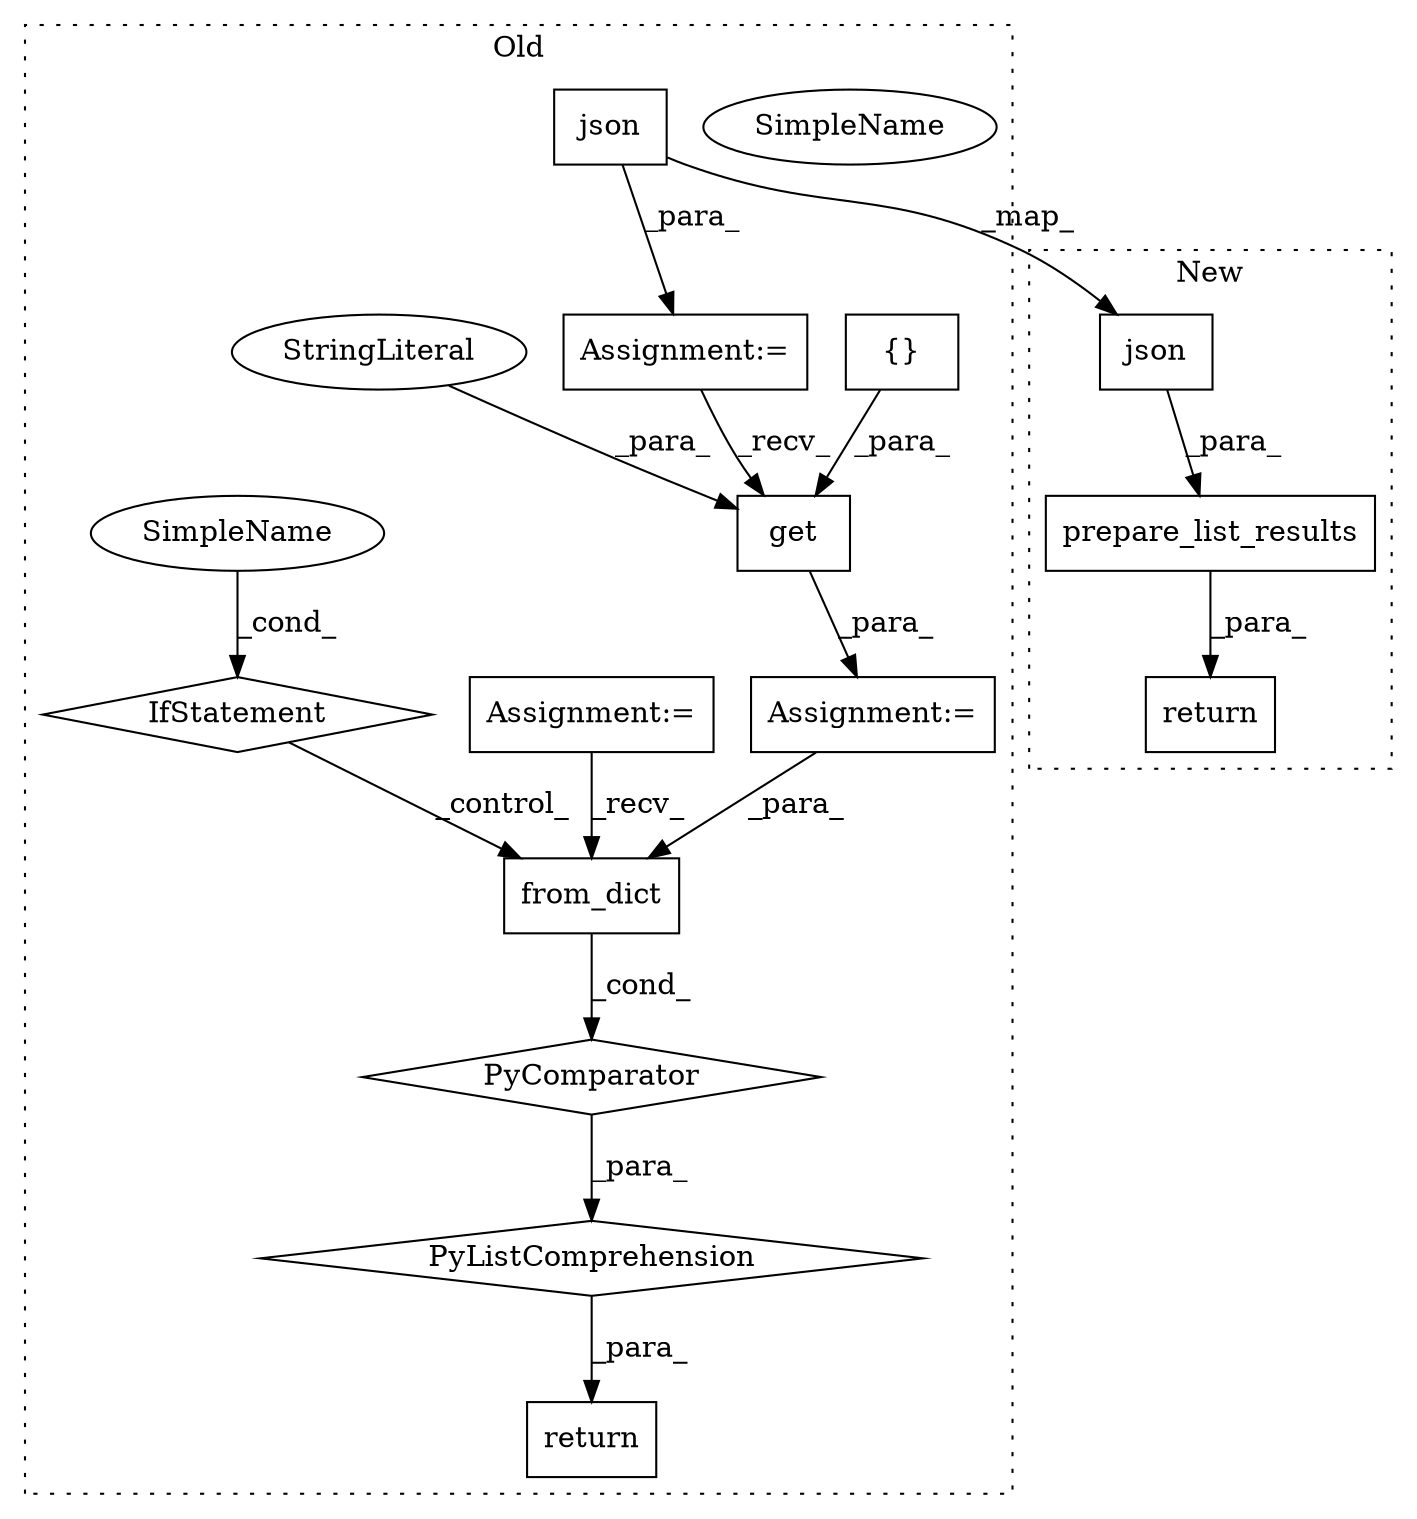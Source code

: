 digraph G {
subgraph cluster0 {
1 [label="PyComparator" a="113" s="869" l="62" shape="diamond"];
3 [label="{}" a="4" s="919" l="2" shape="box"];
4 [label="get" a="32" s="896,921" l="4,1" shape="box"];
5 [label="from_dict" a="32" s="787,804" l="10,1" shape="box"];
6 [label="IfStatement" a="25" s="869" l="62" shape="diamond"];
7 [label="SimpleName" a="42" s="926" l="5" shape="ellipse"];
8 [label="json" a="32" s="739" l="6" shape="box"];
10 [label="StringLiteral" a="45" s="900" l="9" shape="ellipse"];
11 [label="Assignment:=" a="7" s="869" l="62" shape="box"];
12 [label="Assignment:=" a="7" s="577" l="13" shape="box"];
13 [label="PyListComprehension" a="109" s="773" l="166" shape="diamond"];
14 [label="Assignment:=" a="7" s="729" l="1" shape="box"];
16 [label="return" a="41" s="753" l="20" shape="box"];
17 [label="SimpleName" a="42" s="926" l="5" shape="ellipse"];
label = "Old";
style="dotted";
}
subgraph cluster1 {
2 [label="prepare_list_results" a="32" s="674,729" l="21,1" shape="box"];
9 [label="json" a="32" s="704" l="6" shape="box"];
15 [label="return" a="41" s="662" l="7" shape="box"];
label = "New";
style="dotted";
}
1 -> 13 [label="_para_"];
2 -> 15 [label="_para_"];
3 -> 4 [label="_para_"];
4 -> 11 [label="_para_"];
5 -> 1 [label="_cond_"];
6 -> 5 [label="_control_"];
8 -> 9 [label="_map_"];
8 -> 14 [label="_para_"];
9 -> 2 [label="_para_"];
10 -> 4 [label="_para_"];
11 -> 5 [label="_para_"];
12 -> 5 [label="_recv_"];
13 -> 16 [label="_para_"];
14 -> 4 [label="_recv_"];
17 -> 6 [label="_cond_"];
}